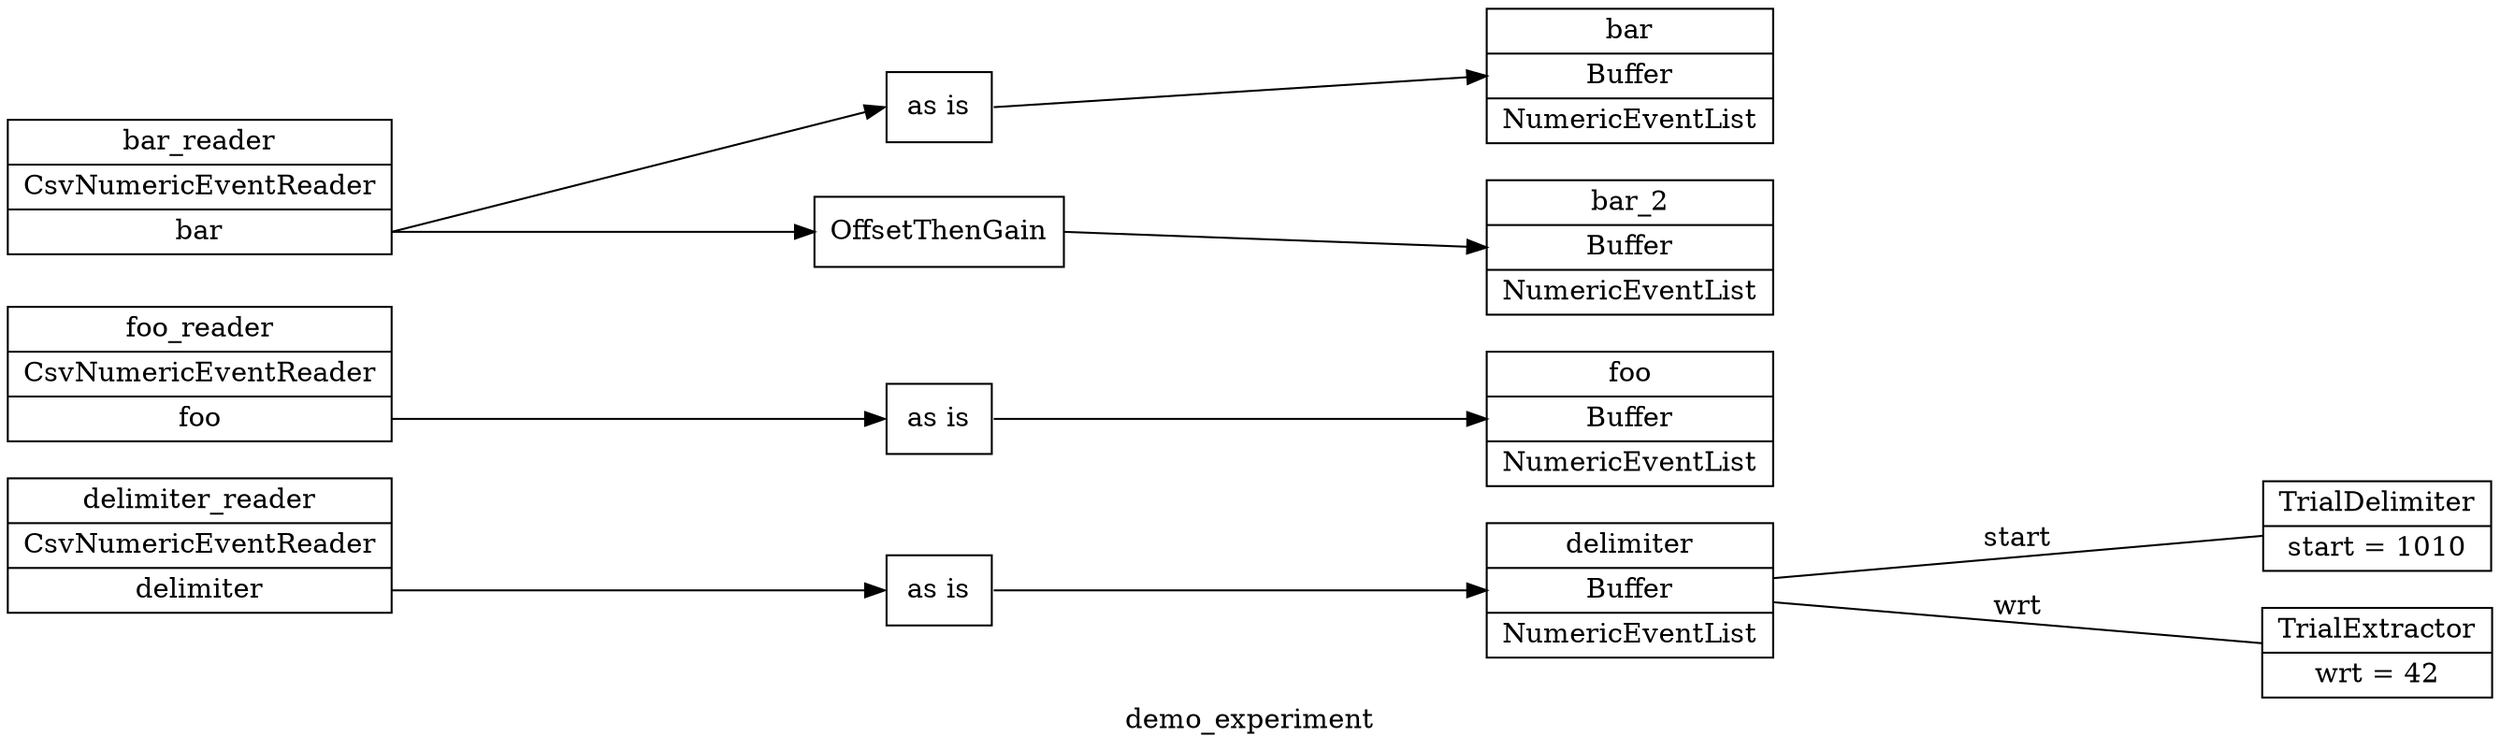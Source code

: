 digraph demo_experiment {
	graph [label=demo_experiment overlap=scale rankdir=LR ranksep=3.0 splines=false]
	delimiter_reader [label="delimiter_reader|CsvNumericEventReader|<delimiter>delimiter" shape=record]
	foo_reader [label="foo_reader|CsvNumericEventReader|<foo>foo" shape=record]
	bar_reader [label="bar_reader|CsvNumericEventReader|<bar>bar" shape=record]
	delimiter [label="delimiter|Buffer|NumericEventList" shape=record]
	foo [label="foo|Buffer|NumericEventList" shape=record]
	bar [label="bar|Buffer|NumericEventList" shape=record]
	bar_2 [label="bar_2|Buffer|NumericEventList" shape=record]
	delimiter_reader_route_0 [label="as is" shape=record]
	delimiter_reader:delimiter:e -> delimiter_reader_route_0:w
	delimiter_reader_route_0:e -> delimiter:w
	foo_reader_route_0 [label="as is" shape=record]
	foo_reader:foo:e -> foo_reader_route_0:w
	foo_reader_route_0:e -> foo:w
	bar_reader_route_0 [label="as is" shape=record]
	bar_reader:bar:e -> bar_reader_route_0:w
	bar_reader_route_0:e -> bar:w
	bar_reader_route_1 [label=OffsetThenGain shape=record]
	bar_reader:bar:e -> bar_reader_route_1:w
	bar_reader_route_1:e -> bar_2:w
	trial_delimiter [label="TrialDelimiter|start = 1010" shape=record]
	delimiter -> trial_delimiter [label=start arrowhead=none arrowtail=none]
	trial_extractor [label="TrialExtractor|wrt = 42" shape=record]
	delimiter -> trial_extractor [label=wrt arrowhead=none arrowtail=none]
}

